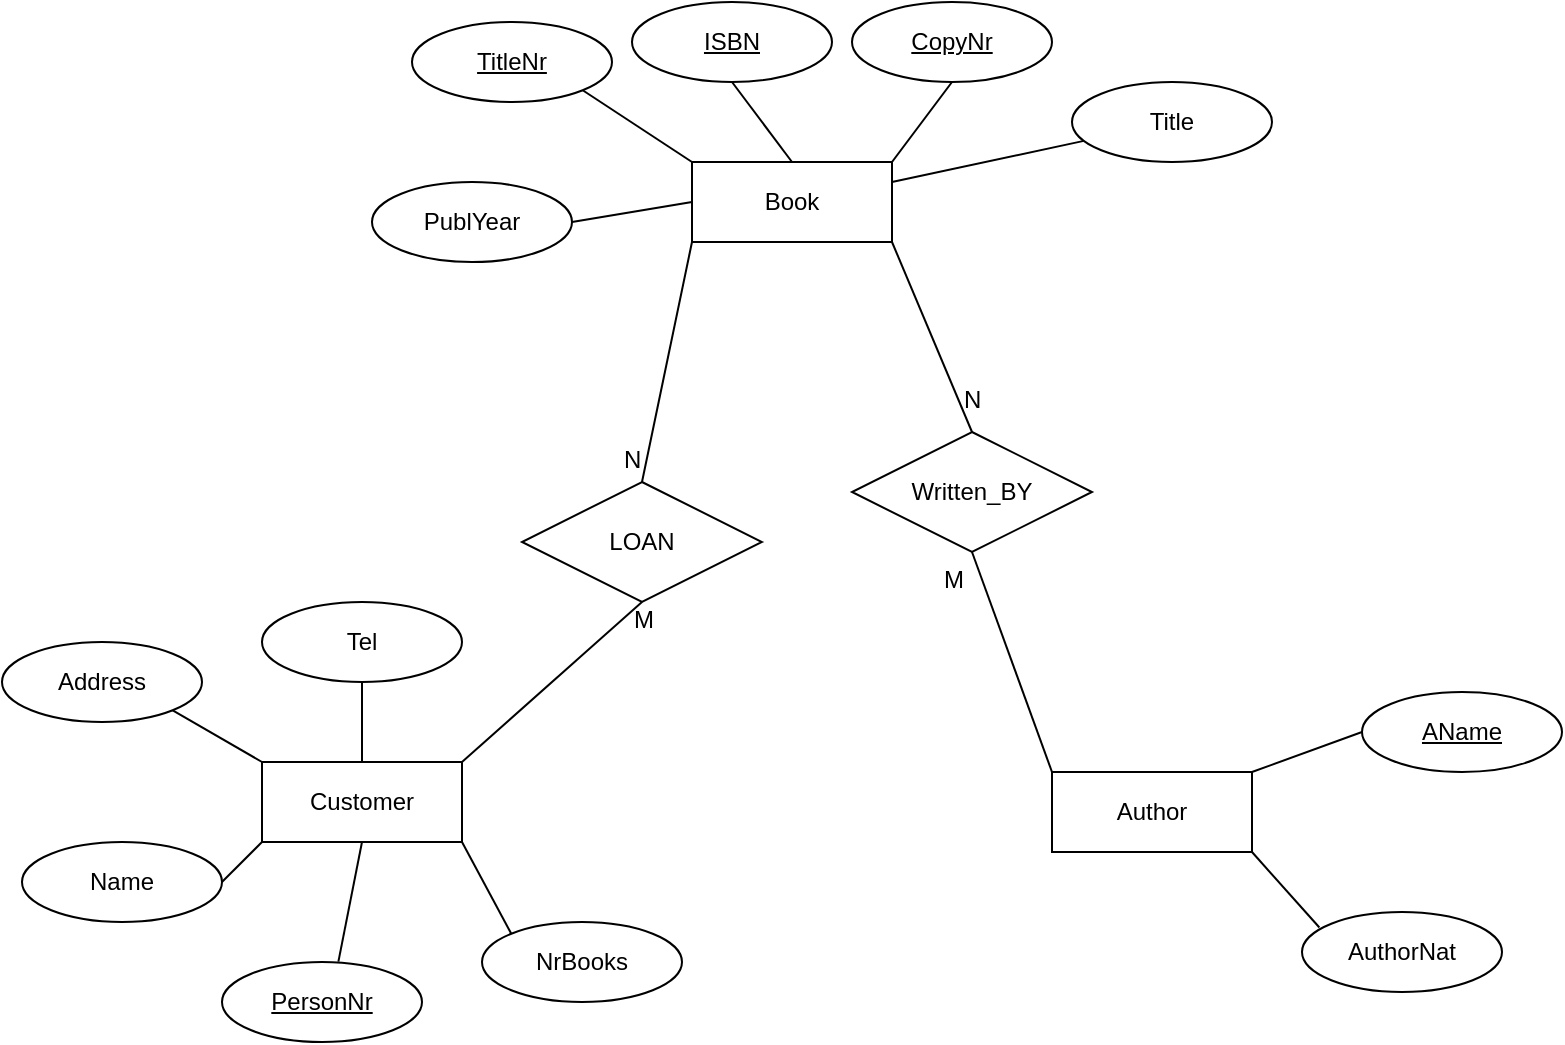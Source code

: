 <mxfile version="14.0.1" type="github">
  <diagram id="DU4CjxMif5-YunDEux9x" name="Page-1">
    <mxGraphModel dx="910" dy="413" grid="1" gridSize="10" guides="1" tooltips="1" connect="1" arrows="1" fold="1" page="1" pageScale="1" pageWidth="850" pageHeight="1100" math="0" shadow="0">
      <root>
        <mxCell id="0" />
        <mxCell id="1" parent="0" />
        <mxCell id="i9QOnDys1VtDLzXmyhaR-1" value="Book" style="whiteSpace=wrap;html=1;align=center;" vertex="1" parent="1">
          <mxGeometry x="390" y="160" width="100" height="40" as="geometry" />
        </mxCell>
        <mxCell id="i9QOnDys1VtDLzXmyhaR-2" value="TitleNr" style="ellipse;whiteSpace=wrap;html=1;align=center;fontStyle=4;" vertex="1" parent="1">
          <mxGeometry x="250" y="90" width="100" height="40" as="geometry" />
        </mxCell>
        <mxCell id="i9QOnDys1VtDLzXmyhaR-3" value="ISBN" style="ellipse;whiteSpace=wrap;html=1;align=center;fontStyle=4;" vertex="1" parent="1">
          <mxGeometry x="360" y="80" width="100" height="40" as="geometry" />
        </mxCell>
        <mxCell id="i9QOnDys1VtDLzXmyhaR-4" value="CopyNr" style="ellipse;whiteSpace=wrap;html=1;align=center;fontStyle=4;" vertex="1" parent="1">
          <mxGeometry x="470" y="80" width="100" height="40" as="geometry" />
        </mxCell>
        <mxCell id="i9QOnDys1VtDLzXmyhaR-6" value="PublYear" style="ellipse;whiteSpace=wrap;html=1;align=center;" vertex="1" parent="1">
          <mxGeometry x="230" y="170" width="100" height="40" as="geometry" />
        </mxCell>
        <mxCell id="i9QOnDys1VtDLzXmyhaR-8" value="Title" style="ellipse;whiteSpace=wrap;html=1;align=center;" vertex="1" parent="1">
          <mxGeometry x="580" y="120" width="100" height="40" as="geometry" />
        </mxCell>
        <mxCell id="i9QOnDys1VtDLzXmyhaR-10" value="AuthorNat" style="ellipse;whiteSpace=wrap;html=1;align=center;" vertex="1" parent="1">
          <mxGeometry x="695" y="535" width="100" height="40" as="geometry" />
        </mxCell>
        <mxCell id="i9QOnDys1VtDLzXmyhaR-11" value="AName" style="ellipse;whiteSpace=wrap;html=1;align=center;fontStyle=4;" vertex="1" parent="1">
          <mxGeometry x="725" y="425" width="100" height="40" as="geometry" />
        </mxCell>
        <mxCell id="i9QOnDys1VtDLzXmyhaR-13" value="" style="endArrow=none;html=1;rounded=0;exitX=1;exitY=0.25;exitDx=0;exitDy=0;" edge="1" parent="1" source="i9QOnDys1VtDLzXmyhaR-1" target="i9QOnDys1VtDLzXmyhaR-8">
          <mxGeometry relative="1" as="geometry">
            <mxPoint x="535" y="300" as="sourcePoint" />
            <mxPoint x="695" y="300" as="targetPoint" />
          </mxGeometry>
        </mxCell>
        <mxCell id="i9QOnDys1VtDLzXmyhaR-14" value="" style="endArrow=none;html=1;rounded=0;entryX=0.5;entryY=1;entryDx=0;entryDy=0;exitX=1;exitY=0;exitDx=0;exitDy=0;" edge="1" parent="1" source="i9QOnDys1VtDLzXmyhaR-1" target="i9QOnDys1VtDLzXmyhaR-4">
          <mxGeometry relative="1" as="geometry">
            <mxPoint x="630" y="260" as="sourcePoint" />
            <mxPoint x="790" y="260" as="targetPoint" />
          </mxGeometry>
        </mxCell>
        <mxCell id="i9QOnDys1VtDLzXmyhaR-15" value="Author" style="whiteSpace=wrap;html=1;align=center;" vertex="1" parent="1">
          <mxGeometry x="570" y="465" width="100" height="40" as="geometry" />
        </mxCell>
        <mxCell id="i9QOnDys1VtDLzXmyhaR-17" value="Customer" style="whiteSpace=wrap;html=1;align=center;" vertex="1" parent="1">
          <mxGeometry x="175" y="460" width="100" height="40" as="geometry" />
        </mxCell>
        <mxCell id="i9QOnDys1VtDLzXmyhaR-19" value="PersonNr" style="ellipse;whiteSpace=wrap;html=1;align=center;fontStyle=4;" vertex="1" parent="1">
          <mxGeometry x="155" y="560" width="100" height="40" as="geometry" />
        </mxCell>
        <mxCell id="i9QOnDys1VtDLzXmyhaR-20" value="Name" style="ellipse;whiteSpace=wrap;html=1;align=center;" vertex="1" parent="1">
          <mxGeometry x="55" y="500" width="100" height="40" as="geometry" />
        </mxCell>
        <mxCell id="i9QOnDys1VtDLzXmyhaR-21" value="Address" style="ellipse;whiteSpace=wrap;html=1;align=center;" vertex="1" parent="1">
          <mxGeometry x="45" y="400" width="100" height="40" as="geometry" />
        </mxCell>
        <mxCell id="i9QOnDys1VtDLzXmyhaR-22" value="Tel" style="ellipse;whiteSpace=wrap;html=1;align=center;" vertex="1" parent="1">
          <mxGeometry x="175" y="380" width="100" height="40" as="geometry" />
        </mxCell>
        <mxCell id="i9QOnDys1VtDLzXmyhaR-23" value="LOAN" style="shape=rhombus;perimeter=rhombusPerimeter;whiteSpace=wrap;html=1;align=center;" vertex="1" parent="1">
          <mxGeometry x="305" y="320" width="120" height="60" as="geometry" />
        </mxCell>
        <mxCell id="i9QOnDys1VtDLzXmyhaR-24" value="Written_BY" style="shape=rhombus;perimeter=rhombusPerimeter;whiteSpace=wrap;html=1;align=center;" vertex="1" parent="1">
          <mxGeometry x="470" y="295" width="120" height="60" as="geometry" />
        </mxCell>
        <mxCell id="i9QOnDys1VtDLzXmyhaR-26" value="M" style="text;strokeColor=none;fillColor=none;spacingLeft=4;spacingRight=4;overflow=hidden;rotatable=0;points=[[0,0.5],[1,0.5]];portConstraint=eastwest;fontSize=12;" vertex="1" parent="1">
          <mxGeometry x="355" y="375" width="40" height="30" as="geometry" />
        </mxCell>
        <mxCell id="i9QOnDys1VtDLzXmyhaR-27" value="" style="endArrow=none;html=1;rounded=0;entryX=1;entryY=0;entryDx=0;entryDy=0;exitX=0.5;exitY=1;exitDx=0;exitDy=0;" edge="1" parent="1" source="i9QOnDys1VtDLzXmyhaR-23" target="i9QOnDys1VtDLzXmyhaR-17">
          <mxGeometry relative="1" as="geometry">
            <mxPoint x="365" y="280" as="sourcePoint" />
            <mxPoint x="525" y="280" as="targetPoint" />
          </mxGeometry>
        </mxCell>
        <mxCell id="i9QOnDys1VtDLzXmyhaR-28" value="" style="endArrow=none;html=1;rounded=0;exitX=0.5;exitY=1;exitDx=0;exitDy=0;entryX=0.5;entryY=0;entryDx=0;entryDy=0;" edge="1" parent="1" source="i9QOnDys1VtDLzXmyhaR-22" target="i9QOnDys1VtDLzXmyhaR-17">
          <mxGeometry relative="1" as="geometry">
            <mxPoint x="395" y="380" as="sourcePoint" />
            <mxPoint x="555" y="380" as="targetPoint" />
          </mxGeometry>
        </mxCell>
        <mxCell id="i9QOnDys1VtDLzXmyhaR-29" value="" style="endArrow=none;html=1;rounded=0;exitX=1;exitY=1;exitDx=0;exitDy=0;entryX=0;entryY=0;entryDx=0;entryDy=0;" edge="1" parent="1" source="i9QOnDys1VtDLzXmyhaR-21" target="i9QOnDys1VtDLzXmyhaR-17">
          <mxGeometry relative="1" as="geometry">
            <mxPoint x="395" y="380" as="sourcePoint" />
            <mxPoint x="555" y="380" as="targetPoint" />
          </mxGeometry>
        </mxCell>
        <mxCell id="i9QOnDys1VtDLzXmyhaR-30" value="" style="endArrow=none;html=1;rounded=0;exitX=1;exitY=0.5;exitDx=0;exitDy=0;entryX=0;entryY=1;entryDx=0;entryDy=0;" edge="1" parent="1" source="i9QOnDys1VtDLzXmyhaR-20" target="i9QOnDys1VtDLzXmyhaR-17">
          <mxGeometry relative="1" as="geometry">
            <mxPoint x="395" y="380" as="sourcePoint" />
            <mxPoint x="555" y="380" as="targetPoint" />
          </mxGeometry>
        </mxCell>
        <mxCell id="i9QOnDys1VtDLzXmyhaR-31" value="" style="endArrow=none;html=1;rounded=0;exitX=0.582;exitY=-0.005;exitDx=0;exitDy=0;exitPerimeter=0;entryX=0.5;entryY=1;entryDx=0;entryDy=0;" edge="1" parent="1" source="i9QOnDys1VtDLzXmyhaR-19" target="i9QOnDys1VtDLzXmyhaR-17">
          <mxGeometry relative="1" as="geometry">
            <mxPoint x="395" y="430" as="sourcePoint" />
            <mxPoint x="555" y="430" as="targetPoint" />
          </mxGeometry>
        </mxCell>
        <mxCell id="i9QOnDys1VtDLzXmyhaR-33" value="" style="endArrow=none;html=1;rounded=0;exitX=0.5;exitY=1;exitDx=0;exitDy=0;entryX=0.5;entryY=0;entryDx=0;entryDy=0;" edge="1" parent="1" source="i9QOnDys1VtDLzXmyhaR-3" target="i9QOnDys1VtDLzXmyhaR-1">
          <mxGeometry relative="1" as="geometry">
            <mxPoint x="580" y="240" as="sourcePoint" />
            <mxPoint x="740" y="240" as="targetPoint" />
          </mxGeometry>
        </mxCell>
        <mxCell id="i9QOnDys1VtDLzXmyhaR-34" value="" style="endArrow=none;html=1;rounded=0;exitX=1;exitY=1;exitDx=0;exitDy=0;entryX=0.5;entryY=0;entryDx=0;entryDy=0;" edge="1" parent="1" source="i9QOnDys1VtDLzXmyhaR-1" target="i9QOnDys1VtDLzXmyhaR-24">
          <mxGeometry relative="1" as="geometry">
            <mxPoint x="580" y="240" as="sourcePoint" />
            <mxPoint x="740" y="240" as="targetPoint" />
          </mxGeometry>
        </mxCell>
        <mxCell id="i9QOnDys1VtDLzXmyhaR-35" value="" style="endArrow=none;html=1;rounded=0;exitX=0.5;exitY=1;exitDx=0;exitDy=0;entryX=0;entryY=0;entryDx=0;entryDy=0;" edge="1" parent="1" source="i9QOnDys1VtDLzXmyhaR-24" target="i9QOnDys1VtDLzXmyhaR-15">
          <mxGeometry relative="1" as="geometry">
            <mxPoint x="520" y="265" as="sourcePoint" />
            <mxPoint x="680" y="265" as="targetPoint" />
          </mxGeometry>
        </mxCell>
        <mxCell id="i9QOnDys1VtDLzXmyhaR-36" value="" style="endArrow=none;html=1;rounded=0;entryX=0;entryY=0.5;entryDx=0;entryDy=0;exitX=1;exitY=0;exitDx=0;exitDy=0;" edge="1" parent="1" source="i9QOnDys1VtDLzXmyhaR-15" target="i9QOnDys1VtDLzXmyhaR-11">
          <mxGeometry relative="1" as="geometry">
            <mxPoint x="535" y="405" as="sourcePoint" />
            <mxPoint x="695" y="405" as="targetPoint" />
          </mxGeometry>
        </mxCell>
        <mxCell id="i9QOnDys1VtDLzXmyhaR-37" value="" style="endArrow=none;html=1;rounded=0;entryX=0.087;entryY=0.194;entryDx=0;entryDy=0;entryPerimeter=0;exitX=1;exitY=1;exitDx=0;exitDy=0;" edge="1" parent="1" source="i9QOnDys1VtDLzXmyhaR-15" target="i9QOnDys1VtDLzXmyhaR-10">
          <mxGeometry relative="1" as="geometry">
            <mxPoint x="535" y="535" as="sourcePoint" />
            <mxPoint x="695" y="535" as="targetPoint" />
          </mxGeometry>
        </mxCell>
        <mxCell id="i9QOnDys1VtDLzXmyhaR-38" value="N" style="text;strokeColor=none;fillColor=none;spacingLeft=4;spacingRight=4;overflow=hidden;rotatable=0;points=[[0,0.5],[1,0.5]];portConstraint=eastwest;fontSize=12;" vertex="1" parent="1">
          <mxGeometry x="520" y="265" width="40" height="30" as="geometry" />
        </mxCell>
        <mxCell id="i9QOnDys1VtDLzXmyhaR-39" value="M" style="text;strokeColor=none;fillColor=none;spacingLeft=4;spacingRight=4;overflow=hidden;rotatable=0;points=[[0,0.5],[1,0.5]];portConstraint=eastwest;fontSize=12;" vertex="1" parent="1">
          <mxGeometry x="510" y="355" width="40" height="30" as="geometry" />
        </mxCell>
        <mxCell id="i9QOnDys1VtDLzXmyhaR-40" value="" style="endArrow=none;html=1;rounded=0;entryX=1;entryY=1;entryDx=0;entryDy=0;exitX=0;exitY=0;exitDx=0;exitDy=0;" edge="1" parent="1" source="i9QOnDys1VtDLzXmyhaR-1" target="i9QOnDys1VtDLzXmyhaR-2">
          <mxGeometry relative="1" as="geometry">
            <mxPoint x="200" y="300" as="sourcePoint" />
            <mxPoint x="360" y="300" as="targetPoint" />
          </mxGeometry>
        </mxCell>
        <mxCell id="i9QOnDys1VtDLzXmyhaR-41" value="" style="endArrow=none;html=1;rounded=0;exitX=1;exitY=0.5;exitDx=0;exitDy=0;entryX=0;entryY=0.5;entryDx=0;entryDy=0;" edge="1" parent="1" source="i9QOnDys1VtDLzXmyhaR-6" target="i9QOnDys1VtDLzXmyhaR-1">
          <mxGeometry relative="1" as="geometry">
            <mxPoint x="270" y="260" as="sourcePoint" />
            <mxPoint x="430" y="260" as="targetPoint" />
          </mxGeometry>
        </mxCell>
        <mxCell id="i9QOnDys1VtDLzXmyhaR-42" value="NrBooks" style="ellipse;whiteSpace=wrap;html=1;align=center;" vertex="1" parent="1">
          <mxGeometry x="285" y="540" width="100" height="40" as="geometry" />
        </mxCell>
        <mxCell id="i9QOnDys1VtDLzXmyhaR-43" value="" style="endArrow=none;html=1;rounded=0;entryX=0;entryY=0;entryDx=0;entryDy=0;exitX=1;exitY=1;exitDx=0;exitDy=0;" edge="1" parent="1" source="i9QOnDys1VtDLzXmyhaR-17" target="i9QOnDys1VtDLzXmyhaR-42">
          <mxGeometry relative="1" as="geometry">
            <mxPoint x="115" y="390" as="sourcePoint" />
            <mxPoint x="275" y="390" as="targetPoint" />
          </mxGeometry>
        </mxCell>
        <mxCell id="i9QOnDys1VtDLzXmyhaR-25" value="N" style="text;strokeColor=none;fillColor=none;spacingLeft=4;spacingRight=4;overflow=hidden;rotatable=0;points=[[0,0.5],[1,0.5]];portConstraint=eastwest;fontSize=12;" vertex="1" parent="1">
          <mxGeometry x="350" y="295" width="30" height="20" as="geometry" />
        </mxCell>
        <mxCell id="i9QOnDys1VtDLzXmyhaR-45" value="" style="endArrow=none;html=1;rounded=0;exitX=0.5;exitY=0;exitDx=0;exitDy=0;entryX=0;entryY=1;entryDx=0;entryDy=0;" edge="1" parent="1" source="i9QOnDys1VtDLzXmyhaR-23" target="i9QOnDys1VtDLzXmyhaR-1">
          <mxGeometry relative="1" as="geometry">
            <mxPoint x="365" y="320" as="sourcePoint" />
            <mxPoint x="390" y="200" as="targetPoint" />
          </mxGeometry>
        </mxCell>
      </root>
    </mxGraphModel>
  </diagram>
</mxfile>
